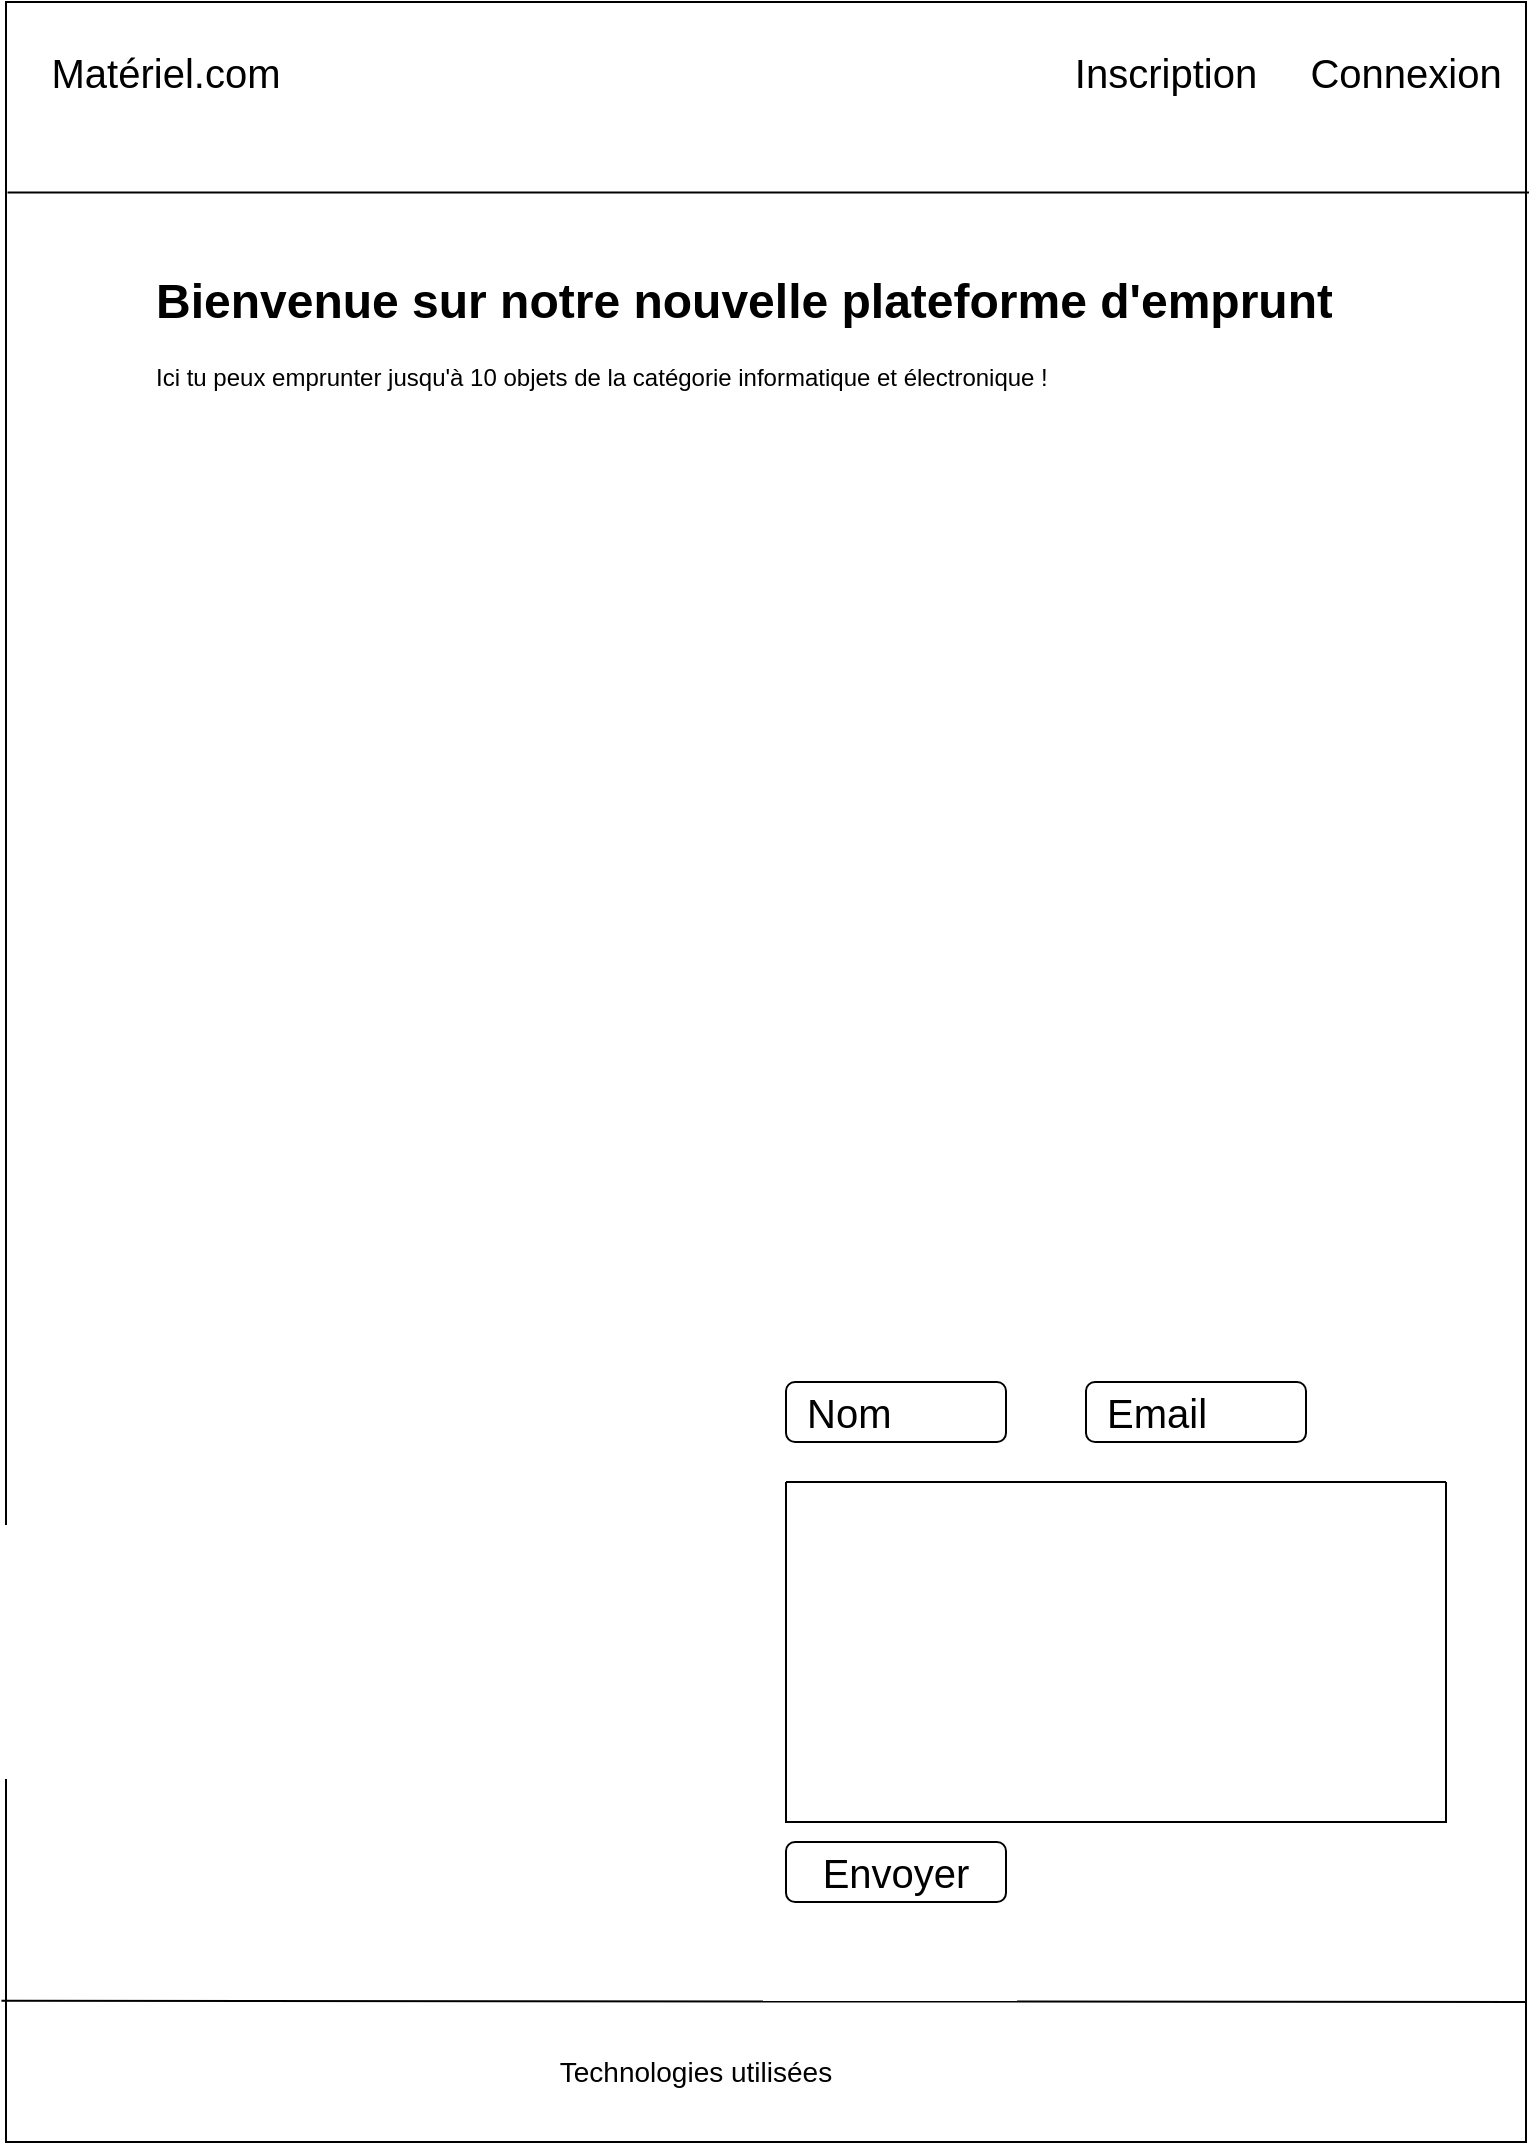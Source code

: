 <mxfile version="17.1.4" type="device"><diagram id="hyUFQEYT8KL40kjEuLfr" name="Page-1"><mxGraphModel dx="1331" dy="731" grid="1" gridSize="10" guides="1" tooltips="1" connect="1" arrows="1" fold="1" page="1" pageScale="1" pageWidth="827" pageHeight="1169" math="0" shadow="0"><root><mxCell id="0"/><mxCell id="1" parent="0"/><mxCell id="VOrgiJfq_toqj-M6kBRc-1" value="" style="rounded=0;whiteSpace=wrap;html=1;" vertex="1" parent="1"><mxGeometry x="40" y="40" width="760" height="1070" as="geometry"/></mxCell><mxCell id="VOrgiJfq_toqj-M6kBRc-2" value="" style="endArrow=none;html=1;rounded=0;entryX=1.002;entryY=0.089;entryDx=0;entryDy=0;entryPerimeter=0;exitX=0.001;exitY=0.089;exitDx=0;exitDy=0;exitPerimeter=0;" edge="1" parent="1" source="VOrgiJfq_toqj-M6kBRc-1" target="VOrgiJfq_toqj-M6kBRc-1"><mxGeometry width="50" height="50" relative="1" as="geometry"><mxPoint x="40" y="121" as="sourcePoint"/><mxPoint x="440" y="190" as="targetPoint"/></mxGeometry></mxCell><mxCell id="VOrgiJfq_toqj-M6kBRc-3" value="Matériel.com" style="text;html=1;strokeColor=none;fillColor=none;align=center;verticalAlign=middle;whiteSpace=wrap;rounded=0;fontSize=20;" vertex="1" parent="1"><mxGeometry x="90" y="60" width="60" height="30" as="geometry"/></mxCell><mxCell id="VOrgiJfq_toqj-M6kBRc-4" value="Inscription" style="text;html=1;strokeColor=none;fillColor=none;align=center;verticalAlign=middle;whiteSpace=wrap;rounded=0;fontSize=20;" vertex="1" parent="1"><mxGeometry x="590" y="60" width="60" height="30" as="geometry"/></mxCell><mxCell id="VOrgiJfq_toqj-M6kBRc-5" value="Connexion" style="text;html=1;strokeColor=none;fillColor=none;align=center;verticalAlign=middle;whiteSpace=wrap;rounded=0;fontSize=20;" vertex="1" parent="1"><mxGeometry x="710" y="60" width="60" height="30" as="geometry"/></mxCell><mxCell id="VOrgiJfq_toqj-M6kBRc-6" value="" style="endArrow=none;html=1;rounded=0;exitX=-0.003;exitY=0.934;exitDx=0;exitDy=0;exitPerimeter=0;" edge="1" parent="1" source="VOrgiJfq_toqj-M6kBRc-1"><mxGeometry width="50" height="50" relative="1" as="geometry"><mxPoint x="50" y="360" as="sourcePoint"/><mxPoint x="800" y="1040" as="targetPoint"/><Array as="points"/></mxGeometry></mxCell><mxCell id="VOrgiJfq_toqj-M6kBRc-7" value="&lt;h1&gt;Bienvenue sur notre nouvelle plateforme d'emprunt&lt;/h1&gt;&lt;p&gt;Ici tu peux emprunter jusqu'à 10 objets de la catégorie informatique et électronique !&lt;/p&gt;" style="text;html=1;strokeColor=none;fillColor=none;spacing=5;spacingTop=-20;whiteSpace=wrap;overflow=hidden;rounded=0;" vertex="1" parent="1"><mxGeometry x="110" y="170" width="610" height="130" as="geometry"/></mxCell><mxCell id="VOrgiJfq_toqj-M6kBRc-11" value="&lt;div style=&quot;font-size: 14px ; line-height: 19px&quot;&gt;&lt;span style=&quot;background-color: rgb(255 , 255 , 255)&quot;&gt;Technologies utilisées&lt;/span&gt;&lt;/div&gt;" style="text;html=1;strokeColor=none;fillColor=none;align=center;verticalAlign=middle;whiteSpace=wrap;rounded=0;" vertex="1" parent="1"><mxGeometry x="270" y="1060" width="230" height="30" as="geometry"/></mxCell><mxCell id="VOrgiJfq_toqj-M6kBRc-12" value="Nom&lt;span style=&quot;white-space: pre&quot;&gt;&#9;&lt;/span&gt;" style="rounded=1;whiteSpace=wrap;html=1;labelBackgroundColor=#FFFFFF;fontFamily=Helvetica;fontSize=20;fontColor=#000000;" vertex="1" parent="1"><mxGeometry x="430" y="730" width="110" height="30" as="geometry"/></mxCell><mxCell id="VOrgiJfq_toqj-M6kBRc-13" value="Email&lt;span style=&quot;white-space: pre&quot;&gt;&#9;&lt;/span&gt;" style="rounded=1;whiteSpace=wrap;html=1;labelBackgroundColor=#FFFFFF;fontFamily=Helvetica;fontSize=20;fontColor=#000000;" vertex="1" parent="1"><mxGeometry x="580" y="730" width="110" height="30" as="geometry"/></mxCell><mxCell id="VOrgiJfq_toqj-M6kBRc-15" value="" style="swimlane;startSize=0;labelBackgroundColor=#FFFFFF;fontFamily=Helvetica;fontSize=20;fontColor=#000000;" vertex="1" parent="1"><mxGeometry x="430" y="780" width="330" height="170" as="geometry"/></mxCell><mxCell id="VOrgiJfq_toqj-M6kBRc-16" value="Envoyer" style="rounded=1;whiteSpace=wrap;html=1;labelBackgroundColor=#FFFFFF;fontFamily=Helvetica;fontSize=20;fontColor=#000000;" vertex="1" parent="1"><mxGeometry x="430" y="960" width="110" height="30" as="geometry"/></mxCell></root></mxGraphModel></diagram></mxfile>